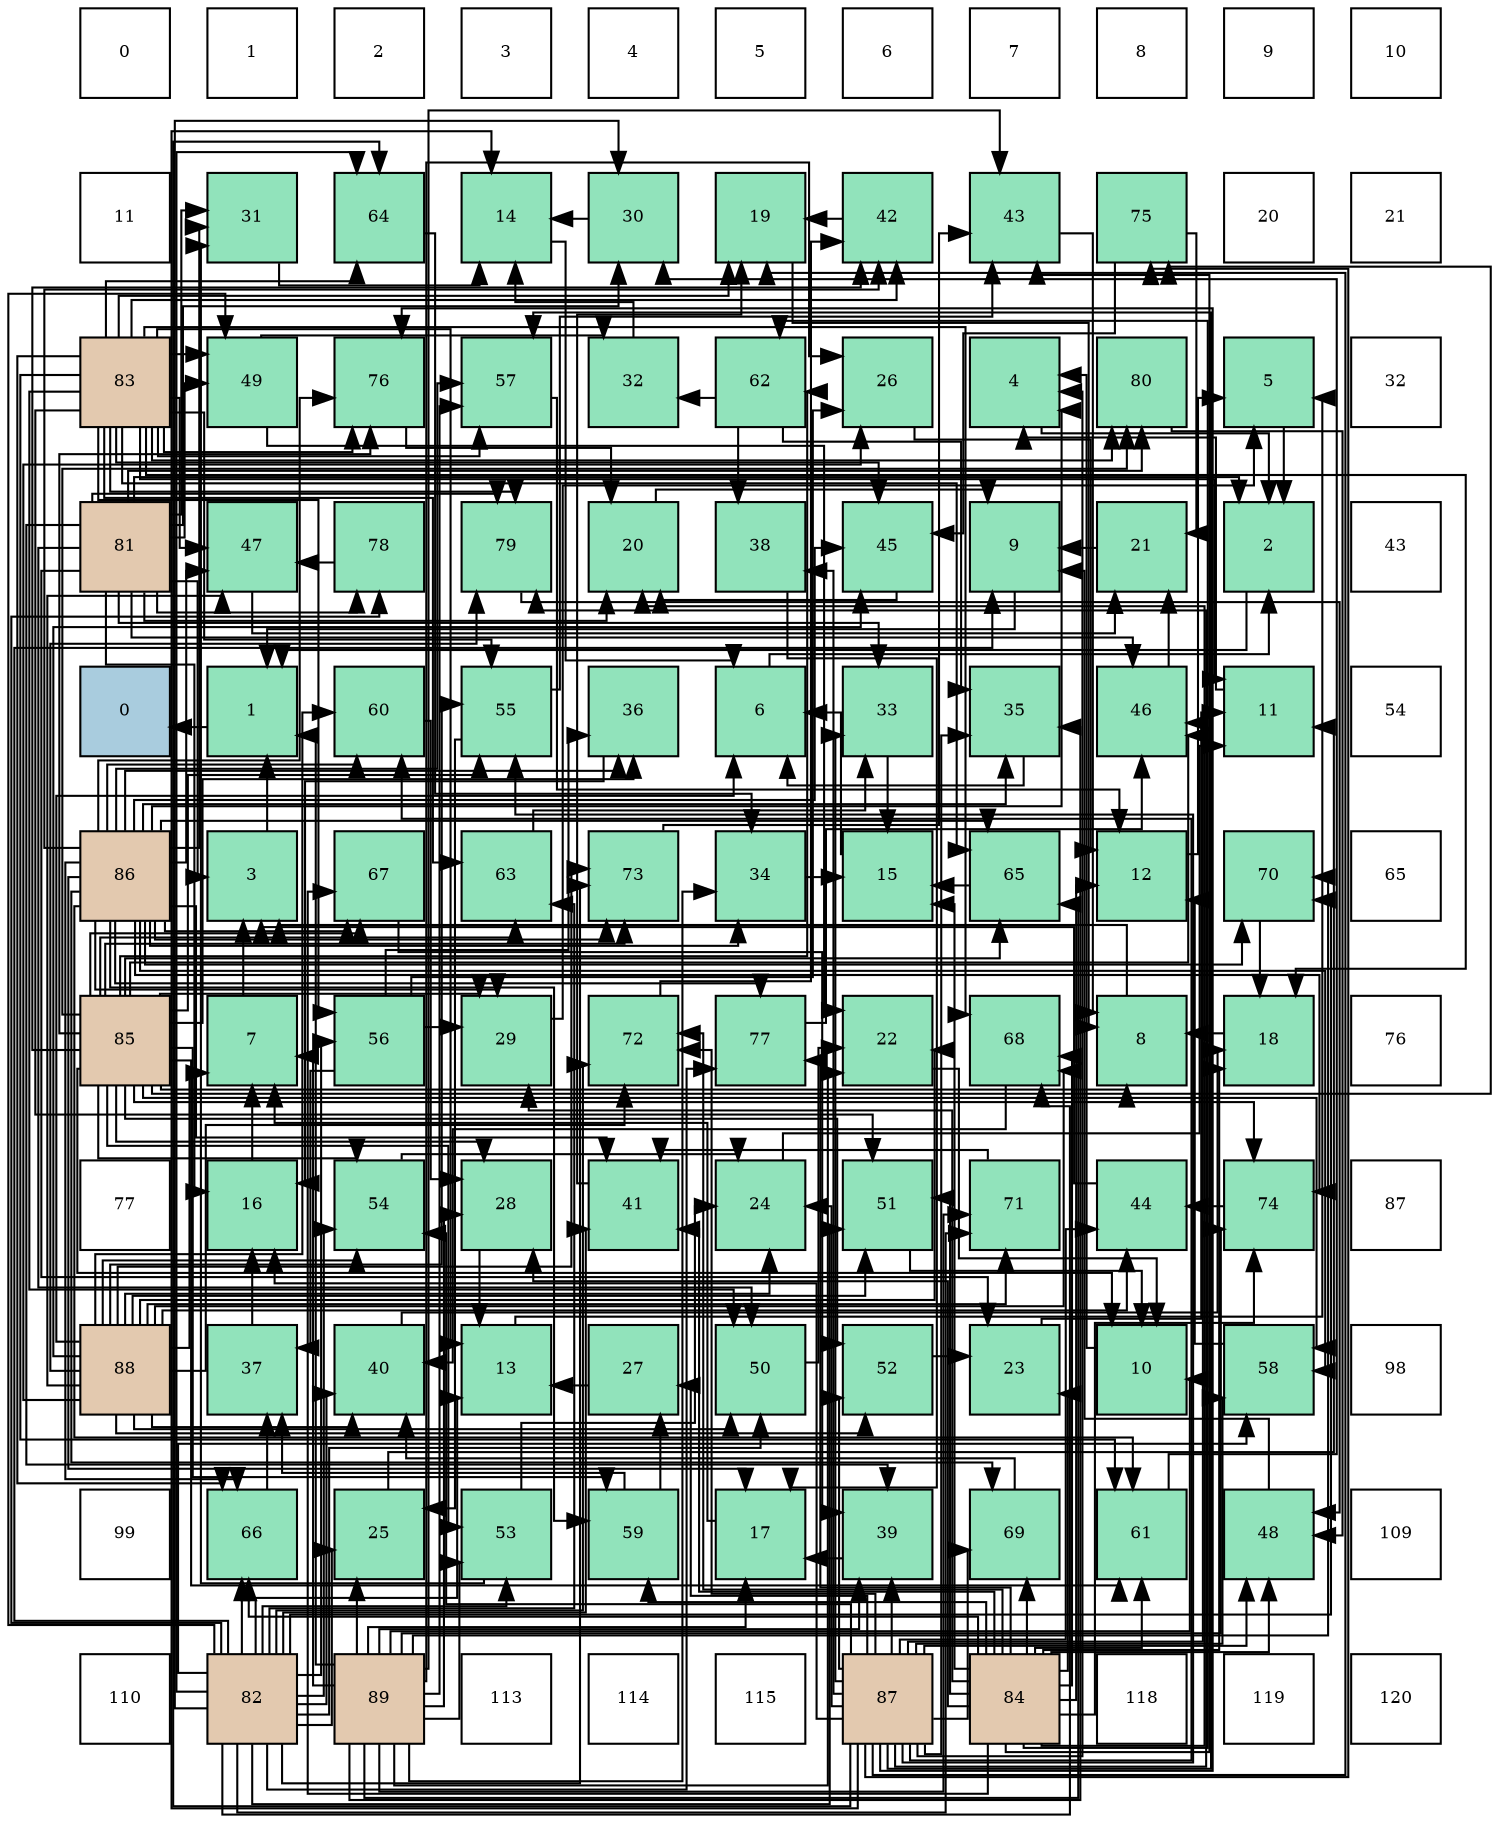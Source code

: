 digraph layout{
 rankdir=TB;
 splines=ortho;
 node [style=filled shape=square fixedsize=true width=0.6];
0[label="0", fontsize=8, fillcolor="#ffffff"];
1[label="1", fontsize=8, fillcolor="#ffffff"];
2[label="2", fontsize=8, fillcolor="#ffffff"];
3[label="3", fontsize=8, fillcolor="#ffffff"];
4[label="4", fontsize=8, fillcolor="#ffffff"];
5[label="5", fontsize=8, fillcolor="#ffffff"];
6[label="6", fontsize=8, fillcolor="#ffffff"];
7[label="7", fontsize=8, fillcolor="#ffffff"];
8[label="8", fontsize=8, fillcolor="#ffffff"];
9[label="9", fontsize=8, fillcolor="#ffffff"];
10[label="10", fontsize=8, fillcolor="#ffffff"];
11[label="11", fontsize=8, fillcolor="#ffffff"];
12[label="31", fontsize=8, fillcolor="#91e3bb"];
13[label="64", fontsize=8, fillcolor="#91e3bb"];
14[label="14", fontsize=8, fillcolor="#91e3bb"];
15[label="30", fontsize=8, fillcolor="#91e3bb"];
16[label="19", fontsize=8, fillcolor="#91e3bb"];
17[label="42", fontsize=8, fillcolor="#91e3bb"];
18[label="43", fontsize=8, fillcolor="#91e3bb"];
19[label="75", fontsize=8, fillcolor="#91e3bb"];
20[label="20", fontsize=8, fillcolor="#ffffff"];
21[label="21", fontsize=8, fillcolor="#ffffff"];
22[label="83", fontsize=8, fillcolor="#e3c9af"];
23[label="49", fontsize=8, fillcolor="#91e3bb"];
24[label="76", fontsize=8, fillcolor="#91e3bb"];
25[label="57", fontsize=8, fillcolor="#91e3bb"];
26[label="32", fontsize=8, fillcolor="#91e3bb"];
27[label="62", fontsize=8, fillcolor="#91e3bb"];
28[label="26", fontsize=8, fillcolor="#91e3bb"];
29[label="4", fontsize=8, fillcolor="#91e3bb"];
30[label="80", fontsize=8, fillcolor="#91e3bb"];
31[label="5", fontsize=8, fillcolor="#91e3bb"];
32[label="32", fontsize=8, fillcolor="#ffffff"];
33[label="81", fontsize=8, fillcolor="#e3c9af"];
34[label="47", fontsize=8, fillcolor="#91e3bb"];
35[label="78", fontsize=8, fillcolor="#91e3bb"];
36[label="79", fontsize=8, fillcolor="#91e3bb"];
37[label="20", fontsize=8, fillcolor="#91e3bb"];
38[label="38", fontsize=8, fillcolor="#91e3bb"];
39[label="45", fontsize=8, fillcolor="#91e3bb"];
40[label="9", fontsize=8, fillcolor="#91e3bb"];
41[label="21", fontsize=8, fillcolor="#91e3bb"];
42[label="2", fontsize=8, fillcolor="#91e3bb"];
43[label="43", fontsize=8, fillcolor="#ffffff"];
44[label="0", fontsize=8, fillcolor="#a9ccde"];
45[label="1", fontsize=8, fillcolor="#91e3bb"];
46[label="60", fontsize=8, fillcolor="#91e3bb"];
47[label="55", fontsize=8, fillcolor="#91e3bb"];
48[label="36", fontsize=8, fillcolor="#91e3bb"];
49[label="6", fontsize=8, fillcolor="#91e3bb"];
50[label="33", fontsize=8, fillcolor="#91e3bb"];
51[label="35", fontsize=8, fillcolor="#91e3bb"];
52[label="46", fontsize=8, fillcolor="#91e3bb"];
53[label="11", fontsize=8, fillcolor="#91e3bb"];
54[label="54", fontsize=8, fillcolor="#ffffff"];
55[label="86", fontsize=8, fillcolor="#e3c9af"];
56[label="3", fontsize=8, fillcolor="#91e3bb"];
57[label="67", fontsize=8, fillcolor="#91e3bb"];
58[label="63", fontsize=8, fillcolor="#91e3bb"];
59[label="73", fontsize=8, fillcolor="#91e3bb"];
60[label="34", fontsize=8, fillcolor="#91e3bb"];
61[label="15", fontsize=8, fillcolor="#91e3bb"];
62[label="65", fontsize=8, fillcolor="#91e3bb"];
63[label="12", fontsize=8, fillcolor="#91e3bb"];
64[label="70", fontsize=8, fillcolor="#91e3bb"];
65[label="65", fontsize=8, fillcolor="#ffffff"];
66[label="85", fontsize=8, fillcolor="#e3c9af"];
67[label="7", fontsize=8, fillcolor="#91e3bb"];
68[label="56", fontsize=8, fillcolor="#91e3bb"];
69[label="29", fontsize=8, fillcolor="#91e3bb"];
70[label="72", fontsize=8, fillcolor="#91e3bb"];
71[label="77", fontsize=8, fillcolor="#91e3bb"];
72[label="22", fontsize=8, fillcolor="#91e3bb"];
73[label="68", fontsize=8, fillcolor="#91e3bb"];
74[label="8", fontsize=8, fillcolor="#91e3bb"];
75[label="18", fontsize=8, fillcolor="#91e3bb"];
76[label="76", fontsize=8, fillcolor="#ffffff"];
77[label="77", fontsize=8, fillcolor="#ffffff"];
78[label="16", fontsize=8, fillcolor="#91e3bb"];
79[label="54", fontsize=8, fillcolor="#91e3bb"];
80[label="28", fontsize=8, fillcolor="#91e3bb"];
81[label="41", fontsize=8, fillcolor="#91e3bb"];
82[label="24", fontsize=8, fillcolor="#91e3bb"];
83[label="51", fontsize=8, fillcolor="#91e3bb"];
84[label="71", fontsize=8, fillcolor="#91e3bb"];
85[label="44", fontsize=8, fillcolor="#91e3bb"];
86[label="74", fontsize=8, fillcolor="#91e3bb"];
87[label="87", fontsize=8, fillcolor="#ffffff"];
88[label="88", fontsize=8, fillcolor="#e3c9af"];
89[label="37", fontsize=8, fillcolor="#91e3bb"];
90[label="40", fontsize=8, fillcolor="#91e3bb"];
91[label="13", fontsize=8, fillcolor="#91e3bb"];
92[label="27", fontsize=8, fillcolor="#91e3bb"];
93[label="50", fontsize=8, fillcolor="#91e3bb"];
94[label="52", fontsize=8, fillcolor="#91e3bb"];
95[label="23", fontsize=8, fillcolor="#91e3bb"];
96[label="10", fontsize=8, fillcolor="#91e3bb"];
97[label="58", fontsize=8, fillcolor="#91e3bb"];
98[label="98", fontsize=8, fillcolor="#ffffff"];
99[label="99", fontsize=8, fillcolor="#ffffff"];
100[label="66", fontsize=8, fillcolor="#91e3bb"];
101[label="25", fontsize=8, fillcolor="#91e3bb"];
102[label="53", fontsize=8, fillcolor="#91e3bb"];
103[label="59", fontsize=8, fillcolor="#91e3bb"];
104[label="17", fontsize=8, fillcolor="#91e3bb"];
105[label="39", fontsize=8, fillcolor="#91e3bb"];
106[label="69", fontsize=8, fillcolor="#91e3bb"];
107[label="61", fontsize=8, fillcolor="#91e3bb"];
108[label="48", fontsize=8, fillcolor="#91e3bb"];
109[label="109", fontsize=8, fillcolor="#ffffff"];
110[label="110", fontsize=8, fillcolor="#ffffff"];
111[label="82", fontsize=8, fillcolor="#e3c9af"];
112[label="89", fontsize=8, fillcolor="#e3c9af"];
113[label="113", fontsize=8, fillcolor="#ffffff"];
114[label="114", fontsize=8, fillcolor="#ffffff"];
115[label="115", fontsize=8, fillcolor="#ffffff"];
116[label="87", fontsize=8, fillcolor="#e3c9af"];
117[label="84", fontsize=8, fillcolor="#e3c9af"];
118[label="118", fontsize=8, fillcolor="#ffffff"];
119[label="119", fontsize=8, fillcolor="#ffffff"];
120[label="120", fontsize=8, fillcolor="#ffffff"];
edge [constraint=false, style=vis];45 -> 44;
42 -> 45;
56 -> 45;
29 -> 42;
31 -> 42;
49 -> 42;
67 -> 56;
74 -> 56;
40 -> 45;
96 -> 29;
53 -> 29;
63 -> 31;
91 -> 31;
14 -> 49;
61 -> 49;
78 -> 67;
104 -> 67;
75 -> 74;
16 -> 74;
37 -> 40;
41 -> 40;
72 -> 96;
95 -> 53;
82 -> 53;
101 -> 53;
28 -> 63;
92 -> 91;
80 -> 91;
69 -> 31;
15 -> 14;
12 -> 14;
26 -> 14;
50 -> 61;
60 -> 61;
51 -> 49;
48 -> 78;
89 -> 78;
38 -> 104;
105 -> 104;
90 -> 75;
81 -> 16;
17 -> 16;
18 -> 74;
85 -> 56;
39 -> 37;
52 -> 41;
34 -> 41;
108 -> 40;
23 -> 72;
23 -> 26;
93 -> 72;
83 -> 96;
94 -> 95;
102 -> 82;
102 -> 12;
79 -> 82;
47 -> 101;
47 -> 18;
68 -> 28;
68 -> 69;
68 -> 48;
68 -> 89;
25 -> 63;
97 -> 63;
103 -> 92;
103 -> 89;
46 -> 80;
107 -> 15;
27 -> 26;
27 -> 51;
27 -> 38;
58 -> 50;
13 -> 60;
62 -> 61;
100 -> 89;
57 -> 105;
73 -> 90;
106 -> 90;
64 -> 75;
84 -> 81;
70 -> 17;
59 -> 18;
86 -> 85;
19 -> 41;
19 -> 39;
24 -> 37;
71 -> 52;
35 -> 34;
36 -> 108;
30 -> 108;
33 -> 42;
33 -> 56;
33 -> 78;
33 -> 37;
33 -> 95;
33 -> 15;
33 -> 12;
33 -> 50;
33 -> 105;
33 -> 52;
33 -> 23;
33 -> 93;
33 -> 35;
33 -> 36;
33 -> 30;
111 -> 40;
111 -> 91;
111 -> 101;
111 -> 15;
111 -> 90;
111 -> 81;
111 -> 23;
111 -> 93;
111 -> 83;
111 -> 102;
111 -> 79;
111 -> 68;
111 -> 97;
111 -> 58;
111 -> 13;
111 -> 100;
111 -> 73;
111 -> 64;
111 -> 84;
111 -> 70;
111 -> 59;
111 -> 71;
111 -> 35;
22 -> 53;
22 -> 91;
22 -> 75;
22 -> 16;
22 -> 17;
22 -> 39;
22 -> 34;
22 -> 23;
22 -> 93;
22 -> 83;
22 -> 47;
22 -> 68;
22 -> 25;
22 -> 107;
22 -> 58;
22 -> 13;
22 -> 62;
22 -> 100;
22 -> 73;
22 -> 24;
22 -> 36;
22 -> 30;
117 -> 63;
117 -> 61;
117 -> 75;
117 -> 37;
117 -> 95;
117 -> 80;
117 -> 69;
117 -> 81;
117 -> 18;
117 -> 108;
117 -> 83;
117 -> 103;
117 -> 107;
117 -> 27;
117 -> 100;
117 -> 57;
117 -> 73;
117 -> 106;
117 -> 70;
117 -> 86;
117 -> 71;
66 -> 74;
66 -> 96;
66 -> 80;
66 -> 69;
66 -> 48;
66 -> 17;
66 -> 52;
66 -> 94;
66 -> 102;
66 -> 79;
66 -> 47;
66 -> 97;
66 -> 103;
66 -> 107;
66 -> 27;
66 -> 58;
66 -> 62;
66 -> 57;
66 -> 59;
66 -> 86;
66 -> 19;
66 -> 24;
66 -> 30;
55 -> 29;
55 -> 104;
55 -> 69;
55 -> 12;
55 -> 60;
55 -> 51;
55 -> 48;
55 -> 81;
55 -> 17;
55 -> 39;
55 -> 34;
55 -> 25;
55 -> 97;
55 -> 103;
55 -> 46;
55 -> 107;
55 -> 62;
55 -> 100;
55 -> 57;
55 -> 106;
55 -> 64;
55 -> 59;
55 -> 86;
55 -> 24;
55 -> 71;
116 -> 29;
116 -> 14;
116 -> 78;
116 -> 16;
116 -> 82;
116 -> 92;
116 -> 50;
116 -> 51;
116 -> 38;
116 -> 105;
116 -> 85;
116 -> 52;
116 -> 108;
116 -> 94;
116 -> 79;
116 -> 47;
116 -> 25;
116 -> 97;
116 -> 46;
116 -> 13;
116 -> 106;
116 -> 70;
116 -> 19;
116 -> 24;
116 -> 36;
88 -> 49;
88 -> 67;
88 -> 72;
88 -> 82;
88 -> 28;
88 -> 90;
88 -> 85;
88 -> 39;
88 -> 34;
88 -> 93;
88 -> 83;
88 -> 94;
88 -> 79;
88 -> 47;
88 -> 46;
88 -> 73;
88 -> 84;
88 -> 70;
88 -> 59;
88 -> 36;
112 -> 45;
112 -> 67;
112 -> 96;
112 -> 104;
112 -> 72;
112 -> 101;
112 -> 28;
112 -> 80;
112 -> 60;
112 -> 51;
112 -> 105;
112 -> 18;
112 -> 102;
112 -> 25;
112 -> 62;
112 -> 64;
112 -> 84;
112 -> 86;
edge [constraint=true, style=invis];
0 -> 11 -> 22 -> 33 -> 44 -> 55 -> 66 -> 77 -> 88 -> 99 -> 110;
1 -> 12 -> 23 -> 34 -> 45 -> 56 -> 67 -> 78 -> 89 -> 100 -> 111;
2 -> 13 -> 24 -> 35 -> 46 -> 57 -> 68 -> 79 -> 90 -> 101 -> 112;
3 -> 14 -> 25 -> 36 -> 47 -> 58 -> 69 -> 80 -> 91 -> 102 -> 113;
4 -> 15 -> 26 -> 37 -> 48 -> 59 -> 70 -> 81 -> 92 -> 103 -> 114;
5 -> 16 -> 27 -> 38 -> 49 -> 60 -> 71 -> 82 -> 93 -> 104 -> 115;
6 -> 17 -> 28 -> 39 -> 50 -> 61 -> 72 -> 83 -> 94 -> 105 -> 116;
7 -> 18 -> 29 -> 40 -> 51 -> 62 -> 73 -> 84 -> 95 -> 106 -> 117;
8 -> 19 -> 30 -> 41 -> 52 -> 63 -> 74 -> 85 -> 96 -> 107 -> 118;
9 -> 20 -> 31 -> 42 -> 53 -> 64 -> 75 -> 86 -> 97 -> 108 -> 119;
10 -> 21 -> 32 -> 43 -> 54 -> 65 -> 76 -> 87 -> 98 -> 109 -> 120;
rank = same {0 -> 1 -> 2 -> 3 -> 4 -> 5 -> 6 -> 7 -> 8 -> 9 -> 10};
rank = same {11 -> 12 -> 13 -> 14 -> 15 -> 16 -> 17 -> 18 -> 19 -> 20 -> 21};
rank = same {22 -> 23 -> 24 -> 25 -> 26 -> 27 -> 28 -> 29 -> 30 -> 31 -> 32};
rank = same {33 -> 34 -> 35 -> 36 -> 37 -> 38 -> 39 -> 40 -> 41 -> 42 -> 43};
rank = same {44 -> 45 -> 46 -> 47 -> 48 -> 49 -> 50 -> 51 -> 52 -> 53 -> 54};
rank = same {55 -> 56 -> 57 -> 58 -> 59 -> 60 -> 61 -> 62 -> 63 -> 64 -> 65};
rank = same {66 -> 67 -> 68 -> 69 -> 70 -> 71 -> 72 -> 73 -> 74 -> 75 -> 76};
rank = same {77 -> 78 -> 79 -> 80 -> 81 -> 82 -> 83 -> 84 -> 85 -> 86 -> 87};
rank = same {88 -> 89 -> 90 -> 91 -> 92 -> 93 -> 94 -> 95 -> 96 -> 97 -> 98};
rank = same {99 -> 100 -> 101 -> 102 -> 103 -> 104 -> 105 -> 106 -> 107 -> 108 -> 109};
rank = same {110 -> 111 -> 112 -> 113 -> 114 -> 115 -> 116 -> 117 -> 118 -> 119 -> 120};
}